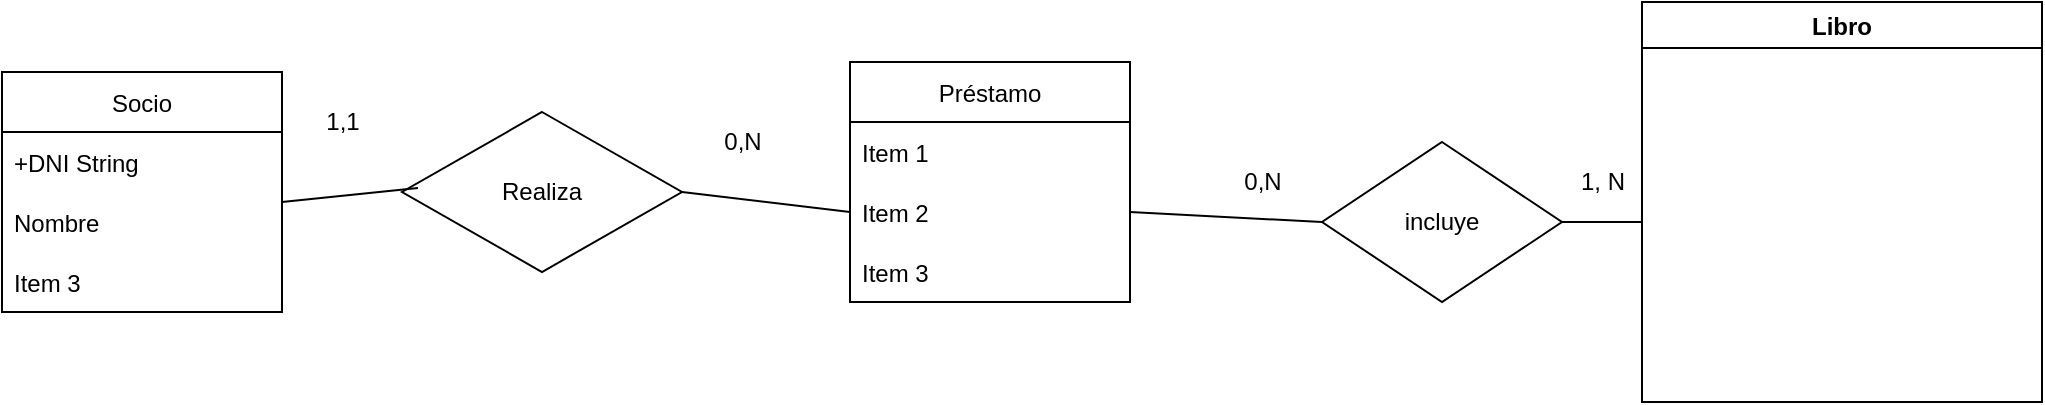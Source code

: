 <mxfile version="20.4.1" type="github">
  <diagram id="F_zapow96lG1mKv8tIUM" name="Page-1">
    <mxGraphModel dx="1865" dy="657" grid="1" gridSize="10" guides="1" tooltips="1" connect="1" arrows="1" fold="1" page="1" pageScale="1" pageWidth="827" pageHeight="1169" math="0" shadow="0">
      <root>
        <mxCell id="0" />
        <mxCell id="1" parent="0" />
        <mxCell id="w0zRcEoC4lkmPQKtAgk4-3" value="Libro" style="swimlane;" vertex="1" parent="1">
          <mxGeometry x="740" y="450" width="200" height="200" as="geometry" />
        </mxCell>
        <mxCell id="w0zRcEoC4lkmPQKtAgk4-4" value="Realiza" style="rhombus;whiteSpace=wrap;html=1;" vertex="1" parent="1">
          <mxGeometry x="120" y="505" width="140" height="80" as="geometry" />
        </mxCell>
        <mxCell id="w0zRcEoC4lkmPQKtAgk4-5" value="incluye" style="rhombus;whiteSpace=wrap;html=1;" vertex="1" parent="1">
          <mxGeometry x="580" y="520" width="120" height="80" as="geometry" />
        </mxCell>
        <mxCell id="w0zRcEoC4lkmPQKtAgk4-7" value="" style="endArrow=none;html=1;rounded=0;exitX=1;exitY=0.5;exitDx=0;exitDy=0;entryX=0;entryY=0.5;entryDx=0;entryDy=0;strokeWidth=1;" edge="1" parent="1" source="w0zRcEoC4lkmPQKtAgk4-4" target="w0zRcEoC4lkmPQKtAgk4-23">
          <mxGeometry width="50" height="50" relative="1" as="geometry">
            <mxPoint x="390" y="580" as="sourcePoint" />
            <mxPoint x="310" y="550" as="targetPoint" />
          </mxGeometry>
        </mxCell>
        <mxCell id="w0zRcEoC4lkmPQKtAgk4-9" value="" style="endArrow=none;html=1;rounded=0;exitX=1;exitY=0.167;exitDx=0;exitDy=0;entryX=0.057;entryY=0.475;entryDx=0;entryDy=0;entryPerimeter=0;exitPerimeter=0;" edge="1" parent="1" source="w0zRcEoC4lkmPQKtAgk4-19" target="w0zRcEoC4lkmPQKtAgk4-4">
          <mxGeometry width="50" height="50" relative="1" as="geometry">
            <mxPoint x="60" y="550" as="sourcePoint" />
            <mxPoint x="120" y="550" as="targetPoint" />
          </mxGeometry>
        </mxCell>
        <mxCell id="w0zRcEoC4lkmPQKtAgk4-10" value="" style="endArrow=none;html=1;rounded=0;exitX=1;exitY=0.5;exitDx=0;exitDy=0;entryX=0;entryY=0.5;entryDx=0;entryDy=0;" edge="1" parent="1" source="w0zRcEoC4lkmPQKtAgk4-23" target="w0zRcEoC4lkmPQKtAgk4-5">
          <mxGeometry width="50" height="50" relative="1" as="geometry">
            <mxPoint x="510" y="550" as="sourcePoint" />
            <mxPoint x="440" y="530" as="targetPoint" />
          </mxGeometry>
        </mxCell>
        <mxCell id="w0zRcEoC4lkmPQKtAgk4-11" value="" style="endArrow=none;html=1;rounded=0;" edge="1" parent="1">
          <mxGeometry width="50" height="50" relative="1" as="geometry">
            <mxPoint x="700" y="560" as="sourcePoint" />
            <mxPoint x="740" y="560" as="targetPoint" />
          </mxGeometry>
        </mxCell>
        <mxCell id="w0zRcEoC4lkmPQKtAgk4-12" value="1,1" style="text;html=1;align=center;verticalAlign=middle;resizable=0;points=[];autosize=1;strokeColor=none;fillColor=none;" vertex="1" parent="1">
          <mxGeometry x="70" y="495" width="40" height="30" as="geometry" />
        </mxCell>
        <mxCell id="w0zRcEoC4lkmPQKtAgk4-13" value="0,N" style="text;html=1;align=center;verticalAlign=middle;resizable=0;points=[];autosize=1;strokeColor=none;fillColor=none;" vertex="1" parent="1">
          <mxGeometry x="270" y="505" width="40" height="30" as="geometry" />
        </mxCell>
        <mxCell id="w0zRcEoC4lkmPQKtAgk4-14" value="1, N" style="text;html=1;align=center;verticalAlign=middle;resizable=0;points=[];autosize=1;strokeColor=none;fillColor=none;" vertex="1" parent="1">
          <mxGeometry x="695" y="525" width="50" height="30" as="geometry" />
        </mxCell>
        <mxCell id="w0zRcEoC4lkmPQKtAgk4-15" value="0,N" style="text;html=1;align=center;verticalAlign=middle;resizable=0;points=[];autosize=1;strokeColor=none;fillColor=none;" vertex="1" parent="1">
          <mxGeometry x="530" y="525" width="40" height="30" as="geometry" />
        </mxCell>
        <mxCell id="w0zRcEoC4lkmPQKtAgk4-17" value="Socio" style="swimlane;fontStyle=0;childLayout=stackLayout;horizontal=1;startSize=30;horizontalStack=0;resizeParent=1;resizeParentMax=0;resizeLast=0;collapsible=1;marginBottom=0;" vertex="1" parent="1">
          <mxGeometry x="-80" y="485" width="140" height="120" as="geometry" />
        </mxCell>
        <mxCell id="w0zRcEoC4lkmPQKtAgk4-18" value="+DNI String" style="text;strokeColor=none;fillColor=none;align=left;verticalAlign=middle;spacingLeft=4;spacingRight=4;overflow=hidden;points=[[0,0.5],[1,0.5]];portConstraint=eastwest;rotatable=0;" vertex="1" parent="w0zRcEoC4lkmPQKtAgk4-17">
          <mxGeometry y="30" width="140" height="30" as="geometry" />
        </mxCell>
        <mxCell id="w0zRcEoC4lkmPQKtAgk4-19" value="Nombre" style="text;strokeColor=none;fillColor=none;align=left;verticalAlign=middle;spacingLeft=4;spacingRight=4;overflow=hidden;points=[[0,0.5],[1,0.5]];portConstraint=eastwest;rotatable=0;" vertex="1" parent="w0zRcEoC4lkmPQKtAgk4-17">
          <mxGeometry y="60" width="140" height="30" as="geometry" />
        </mxCell>
        <mxCell id="w0zRcEoC4lkmPQKtAgk4-20" value="Item 3" style="text;strokeColor=none;fillColor=none;align=left;verticalAlign=middle;spacingLeft=4;spacingRight=4;overflow=hidden;points=[[0,0.5],[1,0.5]];portConstraint=eastwest;rotatable=0;" vertex="1" parent="w0zRcEoC4lkmPQKtAgk4-17">
          <mxGeometry y="90" width="140" height="30" as="geometry" />
        </mxCell>
        <mxCell id="w0zRcEoC4lkmPQKtAgk4-21" value="Préstamo" style="swimlane;fontStyle=0;childLayout=stackLayout;horizontal=1;startSize=30;horizontalStack=0;resizeParent=1;resizeParentMax=0;resizeLast=0;collapsible=1;marginBottom=0;" vertex="1" parent="1">
          <mxGeometry x="344" y="480" width="140" height="120" as="geometry" />
        </mxCell>
        <mxCell id="w0zRcEoC4lkmPQKtAgk4-22" value="Item 1" style="text;strokeColor=none;fillColor=none;align=left;verticalAlign=middle;spacingLeft=4;spacingRight=4;overflow=hidden;points=[[0,0.5],[1,0.5]];portConstraint=eastwest;rotatable=0;" vertex="1" parent="w0zRcEoC4lkmPQKtAgk4-21">
          <mxGeometry y="30" width="140" height="30" as="geometry" />
        </mxCell>
        <mxCell id="w0zRcEoC4lkmPQKtAgk4-23" value="Item 2" style="text;strokeColor=none;fillColor=none;align=left;verticalAlign=middle;spacingLeft=4;spacingRight=4;overflow=hidden;points=[[0,0.5],[1,0.5]];portConstraint=eastwest;rotatable=0;" vertex="1" parent="w0zRcEoC4lkmPQKtAgk4-21">
          <mxGeometry y="60" width="140" height="30" as="geometry" />
        </mxCell>
        <mxCell id="w0zRcEoC4lkmPQKtAgk4-24" value="Item 3" style="text;strokeColor=none;fillColor=none;align=left;verticalAlign=middle;spacingLeft=4;spacingRight=4;overflow=hidden;points=[[0,0.5],[1,0.5]];portConstraint=eastwest;rotatable=0;" vertex="1" parent="w0zRcEoC4lkmPQKtAgk4-21">
          <mxGeometry y="90" width="140" height="30" as="geometry" />
        </mxCell>
      </root>
    </mxGraphModel>
  </diagram>
</mxfile>
